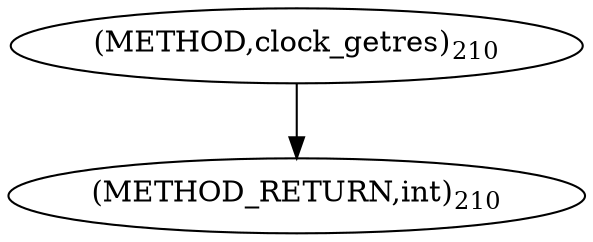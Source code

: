 digraph "clock_getres" {  
"7969" [label = <(METHOD,clock_getres)<SUB>210</SUB>> ]
"7972" [label = <(METHOD_RETURN,int)<SUB>210</SUB>> ]
  "7969" -> "7972" 
}
